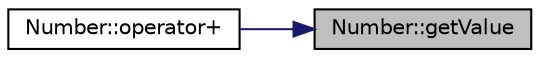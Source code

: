 digraph "Number::getValue"
{
 // LATEX_PDF_SIZE
  edge [fontname="Helvetica",fontsize="10",labelfontname="Helvetica",labelfontsize="10"];
  node [fontname="Helvetica",fontsize="10",shape=record];
  rankdir="RL";
  Node17 [label="Number::getValue",height=0.2,width=0.4,color="black", fillcolor="grey75", style="filled", fontcolor="black",tooltip=" "];
  Node17 -> Node18 [dir="back",color="midnightblue",fontsize="10",style="solid",fontname="Helvetica"];
  Node18 [label="Number::operator+",height=0.2,width=0.4,color="black", fillcolor="white", style="filled",URL="$class_number.html#a998f98b692e38f912bb8623ed849b46f",tooltip=" "];
}
